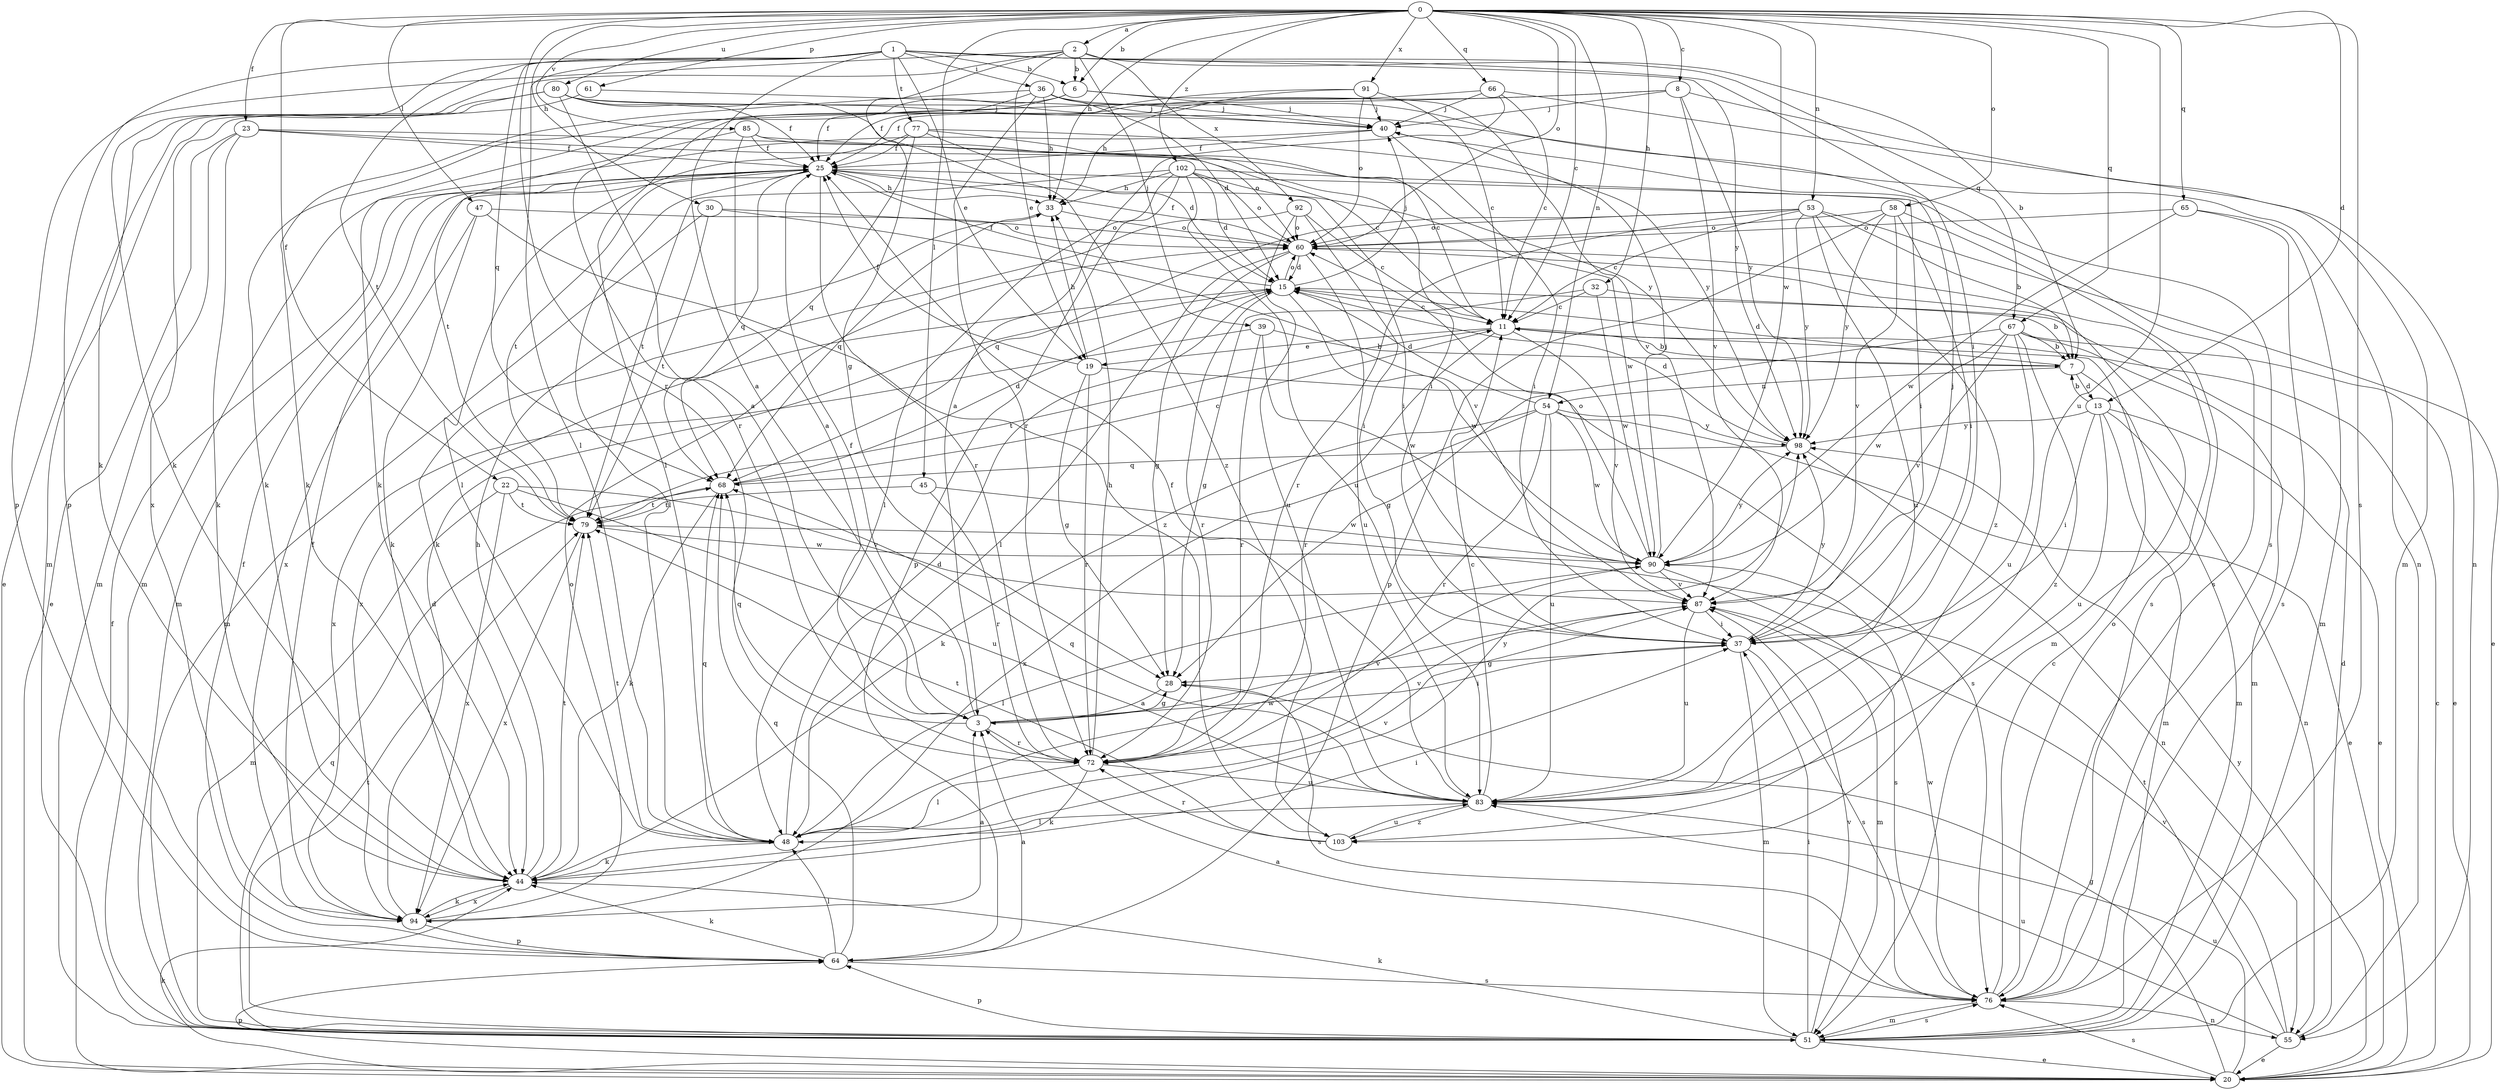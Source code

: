 strict digraph  {
0;
1;
2;
3;
6;
7;
8;
11;
13;
15;
19;
20;
22;
23;
25;
28;
30;
32;
33;
36;
37;
39;
40;
44;
45;
47;
48;
51;
53;
54;
55;
58;
60;
61;
64;
65;
66;
67;
68;
72;
76;
77;
79;
80;
83;
85;
87;
90;
91;
92;
94;
98;
102;
103;
0 -> 2  [label=a];
0 -> 6  [label=b];
0 -> 8  [label=c];
0 -> 11  [label=c];
0 -> 13  [label=d];
0 -> 22  [label=f];
0 -> 23  [label=f];
0 -> 30  [label=h];
0 -> 32  [label=h];
0 -> 33  [label=h];
0 -> 45  [label=l];
0 -> 47  [label=l];
0 -> 53  [label=n];
0 -> 54  [label=n];
0 -> 58  [label=o];
0 -> 60  [label=o];
0 -> 61  [label=p];
0 -> 65  [label=q];
0 -> 66  [label=q];
0 -> 67  [label=q];
0 -> 72  [label=r];
0 -> 76  [label=s];
0 -> 80  [label=u];
0 -> 83  [label=u];
0 -> 85  [label=v];
0 -> 90  [label=w];
0 -> 91  [label=x];
0 -> 102  [label=z];
1 -> 3  [label=a];
1 -> 6  [label=b];
1 -> 19  [label=e];
1 -> 36  [label=i];
1 -> 37  [label=i];
1 -> 44  [label=k];
1 -> 48  [label=l];
1 -> 64  [label=p];
1 -> 67  [label=q];
1 -> 68  [label=q];
1 -> 77  [label=t];
1 -> 79  [label=t];
1 -> 98  [label=y];
2 -> 6  [label=b];
2 -> 7  [label=b];
2 -> 19  [label=e];
2 -> 28  [label=g];
2 -> 39  [label=j];
2 -> 44  [label=k];
2 -> 64  [label=p];
2 -> 92  [label=x];
3 -> 25  [label=f];
3 -> 28  [label=g];
3 -> 37  [label=i];
3 -> 68  [label=q];
3 -> 72  [label=r];
3 -> 87  [label=v];
6 -> 40  [label=j];
6 -> 44  [label=k];
6 -> 72  [label=r];
6 -> 87  [label=v];
7 -> 13  [label=d];
7 -> 15  [label=d];
7 -> 51  [label=m];
7 -> 54  [label=n];
8 -> 40  [label=j];
8 -> 44  [label=k];
8 -> 48  [label=l];
8 -> 51  [label=m];
8 -> 87  [label=v];
8 -> 98  [label=y];
11 -> 7  [label=b];
11 -> 19  [label=e];
11 -> 72  [label=r];
11 -> 79  [label=t];
11 -> 87  [label=v];
13 -> 7  [label=b];
13 -> 20  [label=e];
13 -> 37  [label=i];
13 -> 51  [label=m];
13 -> 55  [label=n];
13 -> 83  [label=u];
13 -> 98  [label=y];
15 -> 11  [label=c];
15 -> 25  [label=f];
15 -> 40  [label=j];
15 -> 60  [label=o];
15 -> 72  [label=r];
15 -> 90  [label=w];
15 -> 94  [label=x];
19 -> 25  [label=f];
19 -> 28  [label=g];
19 -> 33  [label=h];
19 -> 72  [label=r];
19 -> 76  [label=s];
20 -> 11  [label=c];
20 -> 25  [label=f];
20 -> 28  [label=g];
20 -> 44  [label=k];
20 -> 64  [label=p];
20 -> 76  [label=s];
20 -> 83  [label=u];
20 -> 98  [label=y];
22 -> 51  [label=m];
22 -> 79  [label=t];
22 -> 83  [label=u];
22 -> 87  [label=v];
22 -> 94  [label=x];
23 -> 11  [label=c];
23 -> 20  [label=e];
23 -> 25  [label=f];
23 -> 44  [label=k];
23 -> 51  [label=m];
23 -> 98  [label=y];
25 -> 33  [label=h];
25 -> 37  [label=i];
25 -> 48  [label=l];
25 -> 51  [label=m];
25 -> 68  [label=q];
25 -> 72  [label=r];
25 -> 76  [label=s];
25 -> 79  [label=t];
28 -> 3  [label=a];
28 -> 76  [label=s];
30 -> 51  [label=m];
30 -> 60  [label=o];
30 -> 79  [label=t];
30 -> 87  [label=v];
32 -> 7  [label=b];
32 -> 11  [label=c];
32 -> 28  [label=g];
32 -> 90  [label=w];
33 -> 60  [label=o];
33 -> 68  [label=q];
36 -> 15  [label=d];
36 -> 25  [label=f];
36 -> 33  [label=h];
36 -> 40  [label=j];
36 -> 44  [label=k];
36 -> 72  [label=r];
36 -> 76  [label=s];
37 -> 28  [label=g];
37 -> 40  [label=j];
37 -> 51  [label=m];
37 -> 76  [label=s];
37 -> 98  [label=y];
39 -> 7  [label=b];
39 -> 72  [label=r];
39 -> 90  [label=w];
39 -> 94  [label=x];
40 -> 25  [label=f];
40 -> 37  [label=i];
40 -> 51  [label=m];
44 -> 33  [label=h];
44 -> 37  [label=i];
44 -> 79  [label=t];
44 -> 94  [label=x];
45 -> 72  [label=r];
45 -> 79  [label=t];
45 -> 90  [label=w];
47 -> 44  [label=k];
47 -> 60  [label=o];
47 -> 94  [label=x];
47 -> 103  [label=z];
48 -> 15  [label=d];
48 -> 44  [label=k];
48 -> 68  [label=q];
48 -> 79  [label=t];
48 -> 87  [label=v];
48 -> 90  [label=w];
48 -> 98  [label=y];
51 -> 20  [label=e];
51 -> 37  [label=i];
51 -> 44  [label=k];
51 -> 64  [label=p];
51 -> 68  [label=q];
51 -> 76  [label=s];
51 -> 79  [label=t];
51 -> 87  [label=v];
53 -> 7  [label=b];
53 -> 11  [label=c];
53 -> 20  [label=e];
53 -> 60  [label=o];
53 -> 68  [label=q];
53 -> 72  [label=r];
53 -> 83  [label=u];
53 -> 98  [label=y];
53 -> 103  [label=z];
54 -> 15  [label=d];
54 -> 20  [label=e];
54 -> 44  [label=k];
54 -> 72  [label=r];
54 -> 83  [label=u];
54 -> 90  [label=w];
54 -> 94  [label=x];
54 -> 98  [label=y];
55 -> 15  [label=d];
55 -> 20  [label=e];
55 -> 79  [label=t];
55 -> 83  [label=u];
55 -> 87  [label=v];
58 -> 37  [label=i];
58 -> 60  [label=o];
58 -> 64  [label=p];
58 -> 76  [label=s];
58 -> 87  [label=v];
58 -> 98  [label=y];
60 -> 15  [label=d];
60 -> 25  [label=f];
60 -> 28  [label=g];
60 -> 48  [label=l];
60 -> 51  [label=m];
60 -> 83  [label=u];
61 -> 40  [label=j];
61 -> 94  [label=x];
64 -> 3  [label=a];
64 -> 25  [label=f];
64 -> 44  [label=k];
64 -> 48  [label=l];
64 -> 68  [label=q];
64 -> 76  [label=s];
65 -> 51  [label=m];
65 -> 60  [label=o];
65 -> 76  [label=s];
65 -> 90  [label=w];
66 -> 3  [label=a];
66 -> 11  [label=c];
66 -> 25  [label=f];
66 -> 40  [label=j];
66 -> 55  [label=n];
67 -> 7  [label=b];
67 -> 20  [label=e];
67 -> 28  [label=g];
67 -> 51  [label=m];
67 -> 83  [label=u];
67 -> 87  [label=v];
67 -> 90  [label=w];
67 -> 103  [label=z];
68 -> 11  [label=c];
68 -> 15  [label=d];
68 -> 44  [label=k];
68 -> 79  [label=t];
72 -> 33  [label=h];
72 -> 44  [label=k];
72 -> 48  [label=l];
72 -> 83  [label=u];
72 -> 87  [label=v];
76 -> 3  [label=a];
76 -> 11  [label=c];
76 -> 51  [label=m];
76 -> 55  [label=n];
76 -> 60  [label=o];
76 -> 90  [label=w];
77 -> 11  [label=c];
77 -> 15  [label=d];
77 -> 25  [label=f];
77 -> 48  [label=l];
77 -> 68  [label=q];
77 -> 98  [label=y];
79 -> 90  [label=w];
79 -> 94  [label=x];
80 -> 3  [label=a];
80 -> 20  [label=e];
80 -> 25  [label=f];
80 -> 40  [label=j];
80 -> 51  [label=m];
80 -> 55  [label=n];
80 -> 103  [label=z];
83 -> 11  [label=c];
83 -> 25  [label=f];
83 -> 48  [label=l];
83 -> 68  [label=q];
83 -> 103  [label=z];
85 -> 3  [label=a];
85 -> 25  [label=f];
85 -> 37  [label=i];
85 -> 60  [label=o];
85 -> 79  [label=t];
87 -> 37  [label=i];
87 -> 51  [label=m];
87 -> 83  [label=u];
90 -> 40  [label=j];
90 -> 48  [label=l];
90 -> 60  [label=o];
90 -> 76  [label=s];
90 -> 87  [label=v];
90 -> 98  [label=y];
91 -> 11  [label=c];
91 -> 25  [label=f];
91 -> 33  [label=h];
91 -> 40  [label=j];
91 -> 60  [label=o];
92 -> 11  [label=c];
92 -> 37  [label=i];
92 -> 44  [label=k];
92 -> 60  [label=o];
92 -> 83  [label=u];
94 -> 3  [label=a];
94 -> 15  [label=d];
94 -> 25  [label=f];
94 -> 44  [label=k];
94 -> 60  [label=o];
94 -> 64  [label=p];
98 -> 15  [label=d];
98 -> 55  [label=n];
98 -> 68  [label=q];
102 -> 15  [label=d];
102 -> 33  [label=h];
102 -> 37  [label=i];
102 -> 48  [label=l];
102 -> 60  [label=o];
102 -> 64  [label=p];
102 -> 79  [label=t];
102 -> 83  [label=u];
102 -> 90  [label=w];
103 -> 72  [label=r];
103 -> 79  [label=t];
103 -> 83  [label=u];
}

